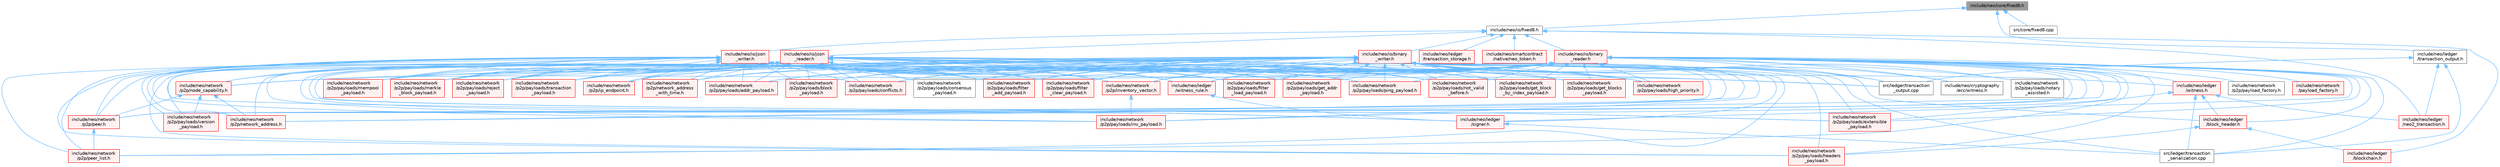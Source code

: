 digraph "include/neo/core/fixed8.h"
{
 // LATEX_PDF_SIZE
  bgcolor="transparent";
  edge [fontname=Helvetica,fontsize=10,labelfontname=Helvetica,labelfontsize=10];
  node [fontname=Helvetica,fontsize=10,shape=box,height=0.2,width=0.4];
  Node1 [id="Node000001",label="include/neo/core/fixed8.h",height=0.2,width=0.4,color="gray40", fillcolor="grey60", style="filled", fontcolor="black",tooltip=" "];
  Node1 -> Node2 [id="edge1_Node000001_Node000002",dir="back",color="steelblue1",style="solid",tooltip=" "];
  Node2 [id="Node000002",label="include/neo/io/fixed8.h",height=0.2,width=0.4,color="grey40", fillcolor="white", style="filled",URL="$io_2fixed8_8h.html",tooltip=" "];
  Node2 -> Node3 [id="edge2_Node000002_Node000003",dir="back",color="steelblue1",style="solid",tooltip=" "];
  Node3 [id="Node000003",label="include/neo/io/binary\l_reader.h",height=0.2,width=0.4,color="red", fillcolor="#FFF0F0", style="filled",URL="$binary__reader_8h.html",tooltip=" "];
  Node3 -> Node4 [id="edge3_Node000003_Node000004",dir="back",color="steelblue1",style="solid",tooltip=" "];
  Node4 [id="Node000004",label="include/neo/cryptography\l/ecc/witness.h",height=0.2,width=0.4,color="grey40", fillcolor="white", style="filled",URL="$cryptography_2ecc_2witness_8h.html",tooltip=" "];
  Node3 -> Node5 [id="edge4_Node000003_Node000005",dir="back",color="steelblue1",style="solid",tooltip=" "];
  Node5 [id="Node000005",label="include/neo/ledger\l/block_header.h",height=0.2,width=0.4,color="red", fillcolor="#FFF0F0", style="filled",URL="$block__header_8h.html",tooltip=" "];
  Node5 -> Node29 [id="edge5_Node000005_Node000029",dir="back",color="steelblue1",style="solid",tooltip=" "];
  Node29 [id="Node000029",label="include/neo/ledger\l/blockchain.h",height=0.2,width=0.4,color="red", fillcolor="#FFF0F0", style="filled",URL="$blockchain_8h.html",tooltip=" "];
  Node5 -> Node177 [id="edge6_Node000005_Node000177",dir="back",color="steelblue1",style="solid",tooltip=" "];
  Node177 [id="Node000177",label="include/neo/network\l/p2p/payloads/headers\l_payload.h",height=0.2,width=0.4,color="red", fillcolor="#FFF0F0", style="filled",URL="$headers__payload_8h.html",tooltip=" "];
  Node3 -> Node185 [id="edge7_Node000003_Node000185",dir="back",color="steelblue1",style="solid",tooltip=" "];
  Node185 [id="Node000185",label="include/neo/ledger\l/signer.h",height=0.2,width=0.4,color="red", fillcolor="#FFF0F0", style="filled",URL="$signer_8h.html",tooltip=" "];
  Node185 -> Node229 [id="edge8_Node000185_Node000229",dir="back",color="steelblue1",style="solid",tooltip=" "];
  Node229 [id="Node000229",label="src/ledger/transaction\l_serialization.cpp",height=0.2,width=0.4,color="grey40", fillcolor="white", style="filled",URL="$transaction__serialization_8cpp.html",tooltip=" "];
  Node3 -> Node237 [id="edge9_Node000003_Node000237",dir="back",color="steelblue1",style="solid",tooltip=" "];
  Node237 [id="Node000237",label="include/neo/ledger\l/witness.h",height=0.2,width=0.4,color="red", fillcolor="#FFF0F0", style="filled",URL="$ledger_2witness_8h.html",tooltip=" "];
  Node237 -> Node5 [id="edge10_Node000237_Node000005",dir="back",color="steelblue1",style="solid",tooltip=" "];
  Node237 -> Node238 [id="edge11_Node000237_Node000238",dir="back",color="steelblue1",style="solid",tooltip=" "];
  Node238 [id="Node000238",label="include/neo/ledger\l/neo2_transaction.h",height=0.2,width=0.4,color="red", fillcolor="#FFF0F0", style="filled",URL="$neo2__transaction_8h.html",tooltip=" "];
  Node237 -> Node240 [id="edge12_Node000237_Node000240",dir="back",color="steelblue1",style="solid",tooltip=" "];
  Node240 [id="Node000240",label="include/neo/network\l/p2p/payloads/extensible\l_payload.h",height=0.2,width=0.4,color="red", fillcolor="#FFF0F0", style="filled",URL="$p2p_2payloads_2extensible__payload_8h.html",tooltip=" "];
  Node237 -> Node229 [id="edge13_Node000237_Node000229",dir="back",color="steelblue1",style="solid",tooltip=" "];
  Node3 -> Node251 [id="edge14_Node000003_Node000251",dir="back",color="steelblue1",style="solid",tooltip=" "];
  Node251 [id="Node000251",label="include/neo/ledger\l/witness_rule.h",height=0.2,width=0.4,color="red", fillcolor="#FFF0F0", style="filled",URL="$witness__rule_8h.html",tooltip=" "];
  Node251 -> Node185 [id="edge15_Node000251_Node000185",dir="back",color="steelblue1",style="solid",tooltip=" "];
  Node3 -> Node253 [id="edge16_Node000003_Node000253",dir="back",color="steelblue1",style="solid",tooltip=" "];
  Node253 [id="Node000253",label="include/neo/network\l/p2p/inventory_vector.h",height=0.2,width=0.4,color="red", fillcolor="#FFF0F0", style="filled",URL="$p2p_2inventory__vector_8h.html",tooltip=" "];
  Node253 -> Node254 [id="edge17_Node000253_Node000254",dir="back",color="steelblue1",style="solid",tooltip=" "];
  Node254 [id="Node000254",label="include/neo/network\l/p2p/payloads/inv_payload.h",height=0.2,width=0.4,color="red", fillcolor="#FFF0F0", style="filled",URL="$inv__payload_8h.html",tooltip=" "];
  Node3 -> Node261 [id="edge18_Node000003_Node000261",dir="back",color="steelblue1",style="solid",tooltip=" "];
  Node261 [id="Node000261",label="include/neo/network\l/p2p/ip_endpoint.h",height=0.2,width=0.4,color="red", fillcolor="#FFF0F0", style="filled",URL="$p2p_2ip__endpoint_8h.html",tooltip=" "];
  Node3 -> Node263 [id="edge19_Node000003_Node000263",dir="back",color="steelblue1",style="solid",tooltip=" "];
  Node263 [id="Node000263",label="include/neo/network\l/p2p/network_address.h",height=0.2,width=0.4,color="red", fillcolor="#FFF0F0", style="filled",URL="$p2p_2network__address_8h.html",tooltip=" "];
  Node3 -> Node265 [id="edge20_Node000003_Node000265",dir="back",color="steelblue1",style="solid",tooltip=" "];
  Node265 [id="Node000265",label="include/neo/network\l/p2p/network_address\l_with_time.h",height=0.2,width=0.4,color="red", fillcolor="#FFF0F0", style="filled",URL="$network__address__with__time_8h.html",tooltip=" "];
  Node3 -> Node267 [id="edge21_Node000003_Node000267",dir="back",color="steelblue1",style="solid",tooltip=" "];
  Node267 [id="Node000267",label="include/neo/network\l/p2p/node_capability.h",height=0.2,width=0.4,color="red", fillcolor="#FFF0F0", style="filled",URL="$node__capability_8h.html",tooltip=" "];
  Node267 -> Node263 [id="edge22_Node000267_Node000263",dir="back",color="steelblue1",style="solid",tooltip=" "];
  Node267 -> Node268 [id="edge23_Node000267_Node000268",dir="back",color="steelblue1",style="solid",tooltip=" "];
  Node268 [id="Node000268",label="include/neo/network\l/p2p/payloads/version\l_payload.h",height=0.2,width=0.4,color="red", fillcolor="#FFF0F0", style="filled",URL="$version__payload_8h.html",tooltip=" "];
  Node267 -> Node271 [id="edge24_Node000267_Node000271",dir="back",color="steelblue1",style="solid",tooltip=" "];
  Node271 [id="Node000271",label="include/neo/network\l/p2p/peer.h",height=0.2,width=0.4,color="red", fillcolor="#FFF0F0", style="filled",URL="$peer_8h.html",tooltip=" "];
  Node271 -> Node272 [id="edge25_Node000271_Node000272",dir="back",color="steelblue1",style="solid",tooltip=" "];
  Node272 [id="Node000272",label="include/neo/network\l/p2p/peer_list.h",height=0.2,width=0.4,color="red", fillcolor="#FFF0F0", style="filled",URL="$peer__list_8h.html",tooltip=" "];
  Node3 -> Node276 [id="edge26_Node000003_Node000276",dir="back",color="steelblue1",style="solid",tooltip=" "];
  Node276 [id="Node000276",label="include/neo/network\l/p2p/payload_factory.h",height=0.2,width=0.4,color="grey40", fillcolor="white", style="filled",URL="$p2p_2payload__factory_8h.html",tooltip=" "];
  Node3 -> Node277 [id="edge27_Node000003_Node000277",dir="back",color="steelblue1",style="solid",tooltip=" "];
  Node277 [id="Node000277",label="include/neo/network\l/p2p/payloads/addr_payload.h",height=0.2,width=0.4,color="red", fillcolor="#FFF0F0", style="filled",URL="$addr__payload_8h.html",tooltip=" "];
  Node3 -> Node116 [id="edge28_Node000003_Node000116",dir="back",color="steelblue1",style="solid",tooltip=" "];
  Node116 [id="Node000116",label="include/neo/network\l/p2p/payloads/block\l_payload.h",height=0.2,width=0.4,color="red", fillcolor="#FFF0F0", style="filled",URL="$block__payload_8h.html",tooltip=" "];
  Node3 -> Node280 [id="edge29_Node000003_Node000280",dir="back",color="steelblue1",style="solid",tooltip=" "];
  Node280 [id="Node000280",label="include/neo/network\l/p2p/payloads/conflicts.h",height=0.2,width=0.4,color="red", fillcolor="#FFF0F0", style="filled",URL="$conflicts_8h.html",tooltip=" "];
  Node3 -> Node282 [id="edge30_Node000003_Node000282",dir="back",color="steelblue1",style="solid",tooltip=" "];
  Node282 [id="Node000282",label="include/neo/network\l/p2p/payloads/consensus\l_payload.h",height=0.2,width=0.4,color="grey40", fillcolor="white", style="filled",URL="$consensus__payload_8h.html",tooltip=" "];
  Node3 -> Node240 [id="edge31_Node000003_Node000240",dir="back",color="steelblue1",style="solid",tooltip=" "];
  Node3 -> Node283 [id="edge32_Node000003_Node000283",dir="back",color="steelblue1",style="solid",tooltip=" "];
  Node283 [id="Node000283",label="include/neo/network\l/p2p/payloads/filter\l_add_payload.h",height=0.2,width=0.4,color="red", fillcolor="#FFF0F0", style="filled",URL="$filter__add__payload_8h.html",tooltip=" "];
  Node3 -> Node285 [id="edge33_Node000003_Node000285",dir="back",color="steelblue1",style="solid",tooltip=" "];
  Node285 [id="Node000285",label="include/neo/network\l/p2p/payloads/filter\l_clear_payload.h",height=0.2,width=0.4,color="red", fillcolor="#FFF0F0", style="filled",URL="$filter__clear__payload_8h.html",tooltip=" "];
  Node3 -> Node287 [id="edge34_Node000003_Node000287",dir="back",color="steelblue1",style="solid",tooltip=" "];
  Node287 [id="Node000287",label="include/neo/network\l/p2p/payloads/filter\l_load_payload.h",height=0.2,width=0.4,color="red", fillcolor="#FFF0F0", style="filled",URL="$filter__load__payload_8h.html",tooltip=" "];
  Node3 -> Node289 [id="edge35_Node000003_Node000289",dir="back",color="steelblue1",style="solid",tooltip=" "];
  Node289 [id="Node000289",label="include/neo/network\l/p2p/payloads/get_addr\l_payload.h",height=0.2,width=0.4,color="red", fillcolor="#FFF0F0", style="filled",URL="$get__addr__payload_8h.html",tooltip=" "];
  Node3 -> Node291 [id="edge36_Node000003_Node000291",dir="back",color="steelblue1",style="solid",tooltip=" "];
  Node291 [id="Node000291",label="include/neo/network\l/p2p/payloads/get_block\l_by_index_payload.h",height=0.2,width=0.4,color="red", fillcolor="#FFF0F0", style="filled",URL="$get__block__by__index__payload_8h.html",tooltip=" "];
  Node3 -> Node293 [id="edge37_Node000003_Node000293",dir="back",color="steelblue1",style="solid",tooltip=" "];
  Node293 [id="Node000293",label="include/neo/network\l/p2p/payloads/get_blocks\l_payload.h",height=0.2,width=0.4,color="red", fillcolor="#FFF0F0", style="filled",URL="$get__blocks__payload_8h.html",tooltip=" "];
  Node3 -> Node177 [id="edge38_Node000003_Node000177",dir="back",color="steelblue1",style="solid",tooltip=" "];
  Node3 -> Node297 [id="edge39_Node000003_Node000297",dir="back",color="steelblue1",style="solid",tooltip=" "];
  Node297 [id="Node000297",label="include/neo/network\l/p2p/payloads/high_priority.h",height=0.2,width=0.4,color="red", fillcolor="#FFF0F0", style="filled",URL="$high__priority_8h.html",tooltip=" "];
  Node3 -> Node254 [id="edge40_Node000003_Node000254",dir="back",color="steelblue1",style="solid",tooltip=" "];
  Node3 -> Node299 [id="edge41_Node000003_Node000299",dir="back",color="steelblue1",style="solid",tooltip=" "];
  Node299 [id="Node000299",label="include/neo/network\l/p2p/payloads/mempool\l_payload.h",height=0.2,width=0.4,color="red", fillcolor="#FFF0F0", style="filled",URL="$mempool__payload_8h.html",tooltip=" "];
  Node3 -> Node244 [id="edge42_Node000003_Node000244",dir="back",color="steelblue1",style="solid",tooltip=" "];
  Node244 [id="Node000244",label="include/neo/network\l/p2p/payloads/merkle\l_block_payload.h",height=0.2,width=0.4,color="red", fillcolor="#FFF0F0", style="filled",URL="$merkle__block__payload_8h.html",tooltip=" "];
  Node3 -> Node301 [id="edge43_Node000003_Node000301",dir="back",color="steelblue1",style="solid",tooltip=" "];
  Node301 [id="Node000301",label="include/neo/network\l/p2p/payloads/not_valid\l_before.h",height=0.2,width=0.4,color="red", fillcolor="#FFF0F0", style="filled",URL="$not__valid__before_8h.html",tooltip=" "];
  Node3 -> Node303 [id="edge44_Node000003_Node000303",dir="back",color="steelblue1",style="solid",tooltip=" "];
  Node303 [id="Node000303",label="include/neo/network\l/p2p/payloads/notary\l_assisted.h",height=0.2,width=0.4,color="grey40", fillcolor="white", style="filled",URL="$notary__assisted_8h.html",tooltip=" "];
  Node3 -> Node304 [id="edge45_Node000003_Node000304",dir="back",color="steelblue1",style="solid",tooltip=" "];
  Node304 [id="Node000304",label="include/neo/network\l/p2p/payloads/ping_payload.h",height=0.2,width=0.4,color="red", fillcolor="#FFF0F0", style="filled",URL="$ping__payload_8h.html",tooltip=" "];
  Node3 -> Node307 [id="edge46_Node000003_Node000307",dir="back",color="steelblue1",style="solid",tooltip=" "];
  Node307 [id="Node000307",label="include/neo/network\l/p2p/payloads/reject\l_payload.h",height=0.2,width=0.4,color="red", fillcolor="#FFF0F0", style="filled",URL="$reject__payload_8h.html",tooltip=" "];
  Node3 -> Node230 [id="edge47_Node000003_Node000230",dir="back",color="steelblue1",style="solid",tooltip=" "];
  Node230 [id="Node000230",label="include/neo/network\l/p2p/payloads/transaction\l_payload.h",height=0.2,width=0.4,color="red", fillcolor="#FFF0F0", style="filled",URL="$transaction__payload_8h.html",tooltip=" "];
  Node3 -> Node268 [id="edge48_Node000003_Node000268",dir="back",color="steelblue1",style="solid",tooltip=" "];
  Node3 -> Node271 [id="edge49_Node000003_Node000271",dir="back",color="steelblue1",style="solid",tooltip=" "];
  Node3 -> Node272 [id="edge50_Node000003_Node000272",dir="back",color="steelblue1",style="solid",tooltip=" "];
  Node3 -> Node309 [id="edge51_Node000003_Node000309",dir="back",color="steelblue1",style="solid",tooltip=" "];
  Node309 [id="Node000309",label="include/neo/network\l/payload_factory.h",height=0.2,width=0.4,color="red", fillcolor="#FFF0F0", style="filled",URL="$payload__factory_8h.html",tooltip=" "];
  Node3 -> Node386 [id="edge52_Node000003_Node000386",dir="back",color="steelblue1",style="solid",tooltip=" "];
  Node386 [id="Node000386",label="src/ledger/transaction\l_output.cpp",height=0.2,width=0.4,color="grey40", fillcolor="white", style="filled",URL="$transaction__output_8cpp.html",tooltip=" "];
  Node3 -> Node229 [id="edge53_Node000003_Node000229",dir="back",color="steelblue1",style="solid",tooltip=" "];
  Node2 -> Node402 [id="edge54_Node000002_Node000402",dir="back",color="steelblue1",style="solid",tooltip=" "];
  Node402 [id="Node000402",label="include/neo/io/binary\l_writer.h",height=0.2,width=0.4,color="red", fillcolor="#FFF0F0", style="filled",URL="$binary__writer_8h.html",tooltip=" "];
  Node402 -> Node4 [id="edge55_Node000402_Node000004",dir="back",color="steelblue1",style="solid",tooltip=" "];
  Node402 -> Node5 [id="edge56_Node000402_Node000005",dir="back",color="steelblue1",style="solid",tooltip=" "];
  Node402 -> Node185 [id="edge57_Node000402_Node000185",dir="back",color="steelblue1",style="solid",tooltip=" "];
  Node402 -> Node237 [id="edge58_Node000402_Node000237",dir="back",color="steelblue1",style="solid",tooltip=" "];
  Node402 -> Node251 [id="edge59_Node000402_Node000251",dir="back",color="steelblue1",style="solid",tooltip=" "];
  Node402 -> Node253 [id="edge60_Node000402_Node000253",dir="back",color="steelblue1",style="solid",tooltip=" "];
  Node402 -> Node261 [id="edge61_Node000402_Node000261",dir="back",color="steelblue1",style="solid",tooltip=" "];
  Node402 -> Node263 [id="edge62_Node000402_Node000263",dir="back",color="steelblue1",style="solid",tooltip=" "];
  Node402 -> Node265 [id="edge63_Node000402_Node000265",dir="back",color="steelblue1",style="solid",tooltip=" "];
  Node402 -> Node267 [id="edge64_Node000402_Node000267",dir="back",color="steelblue1",style="solid",tooltip=" "];
  Node402 -> Node277 [id="edge65_Node000402_Node000277",dir="back",color="steelblue1",style="solid",tooltip=" "];
  Node402 -> Node116 [id="edge66_Node000402_Node000116",dir="back",color="steelblue1",style="solid",tooltip=" "];
  Node402 -> Node280 [id="edge67_Node000402_Node000280",dir="back",color="steelblue1",style="solid",tooltip=" "];
  Node402 -> Node282 [id="edge68_Node000402_Node000282",dir="back",color="steelblue1",style="solid",tooltip=" "];
  Node402 -> Node240 [id="edge69_Node000402_Node000240",dir="back",color="steelblue1",style="solid",tooltip=" "];
  Node402 -> Node283 [id="edge70_Node000402_Node000283",dir="back",color="steelblue1",style="solid",tooltip=" "];
  Node402 -> Node285 [id="edge71_Node000402_Node000285",dir="back",color="steelblue1",style="solid",tooltip=" "];
  Node402 -> Node287 [id="edge72_Node000402_Node000287",dir="back",color="steelblue1",style="solid",tooltip=" "];
  Node402 -> Node289 [id="edge73_Node000402_Node000289",dir="back",color="steelblue1",style="solid",tooltip=" "];
  Node402 -> Node291 [id="edge74_Node000402_Node000291",dir="back",color="steelblue1",style="solid",tooltip=" "];
  Node402 -> Node293 [id="edge75_Node000402_Node000293",dir="back",color="steelblue1",style="solid",tooltip=" "];
  Node402 -> Node177 [id="edge76_Node000402_Node000177",dir="back",color="steelblue1",style="solid",tooltip=" "];
  Node402 -> Node297 [id="edge77_Node000402_Node000297",dir="back",color="steelblue1",style="solid",tooltip=" "];
  Node402 -> Node254 [id="edge78_Node000402_Node000254",dir="back",color="steelblue1",style="solid",tooltip=" "];
  Node402 -> Node299 [id="edge79_Node000402_Node000299",dir="back",color="steelblue1",style="solid",tooltip=" "];
  Node402 -> Node244 [id="edge80_Node000402_Node000244",dir="back",color="steelblue1",style="solid",tooltip=" "];
  Node402 -> Node301 [id="edge81_Node000402_Node000301",dir="back",color="steelblue1",style="solid",tooltip=" "];
  Node402 -> Node303 [id="edge82_Node000402_Node000303",dir="back",color="steelblue1",style="solid",tooltip=" "];
  Node402 -> Node304 [id="edge83_Node000402_Node000304",dir="back",color="steelblue1",style="solid",tooltip=" "];
  Node402 -> Node307 [id="edge84_Node000402_Node000307",dir="back",color="steelblue1",style="solid",tooltip=" "];
  Node402 -> Node230 [id="edge85_Node000402_Node000230",dir="back",color="steelblue1",style="solid",tooltip=" "];
  Node402 -> Node268 [id="edge86_Node000402_Node000268",dir="back",color="steelblue1",style="solid",tooltip=" "];
  Node402 -> Node271 [id="edge87_Node000402_Node000271",dir="back",color="steelblue1",style="solid",tooltip=" "];
  Node402 -> Node272 [id="edge88_Node000402_Node000272",dir="back",color="steelblue1",style="solid",tooltip=" "];
  Node402 -> Node386 [id="edge89_Node000402_Node000386",dir="back",color="steelblue1",style="solid",tooltip=" "];
  Node402 -> Node229 [id="edge90_Node000402_Node000229",dir="back",color="steelblue1",style="solid",tooltip=" "];
  Node2 -> Node408 [id="edge91_Node000002_Node000408",dir="back",color="steelblue1",style="solid",tooltip=" "];
  Node408 [id="Node000408",label="include/neo/io/json\l_reader.h",height=0.2,width=0.4,color="red", fillcolor="#FFF0F0", style="filled",URL="$json__reader_8h.html",tooltip=" "];
  Node408 -> Node185 [id="edge92_Node000408_Node000185",dir="back",color="steelblue1",style="solid",tooltip=" "];
  Node408 -> Node251 [id="edge93_Node000408_Node000251",dir="back",color="steelblue1",style="solid",tooltip=" "];
  Node408 -> Node253 [id="edge94_Node000408_Node000253",dir="back",color="steelblue1",style="solid",tooltip=" "];
  Node408 -> Node261 [id="edge95_Node000408_Node000261",dir="back",color="steelblue1",style="solid",tooltip=" "];
  Node408 -> Node263 [id="edge96_Node000408_Node000263",dir="back",color="steelblue1",style="solid",tooltip=" "];
  Node408 -> Node265 [id="edge97_Node000408_Node000265",dir="back",color="steelblue1",style="solid",tooltip=" "];
  Node408 -> Node267 [id="edge98_Node000408_Node000267",dir="back",color="steelblue1",style="solid",tooltip=" "];
  Node408 -> Node277 [id="edge99_Node000408_Node000277",dir="back",color="steelblue1",style="solid",tooltip=" "];
  Node408 -> Node116 [id="edge100_Node000408_Node000116",dir="back",color="steelblue1",style="solid",tooltip=" "];
  Node408 -> Node280 [id="edge101_Node000408_Node000280",dir="back",color="steelblue1",style="solid",tooltip=" "];
  Node408 -> Node282 [id="edge102_Node000408_Node000282",dir="back",color="steelblue1",style="solid",tooltip=" "];
  Node408 -> Node240 [id="edge103_Node000408_Node000240",dir="back",color="steelblue1",style="solid",tooltip=" "];
  Node408 -> Node283 [id="edge104_Node000408_Node000283",dir="back",color="steelblue1",style="solid",tooltip=" "];
  Node408 -> Node285 [id="edge105_Node000408_Node000285",dir="back",color="steelblue1",style="solid",tooltip=" "];
  Node408 -> Node287 [id="edge106_Node000408_Node000287",dir="back",color="steelblue1",style="solid",tooltip=" "];
  Node408 -> Node289 [id="edge107_Node000408_Node000289",dir="back",color="steelblue1",style="solid",tooltip=" "];
  Node408 -> Node291 [id="edge108_Node000408_Node000291",dir="back",color="steelblue1",style="solid",tooltip=" "];
  Node408 -> Node293 [id="edge109_Node000408_Node000293",dir="back",color="steelblue1",style="solid",tooltip=" "];
  Node408 -> Node177 [id="edge110_Node000408_Node000177",dir="back",color="steelblue1",style="solid",tooltip=" "];
  Node408 -> Node297 [id="edge111_Node000408_Node000297",dir="back",color="steelblue1",style="solid",tooltip=" "];
  Node408 -> Node254 [id="edge112_Node000408_Node000254",dir="back",color="steelblue1",style="solid",tooltip=" "];
  Node408 -> Node299 [id="edge113_Node000408_Node000299",dir="back",color="steelblue1",style="solid",tooltip=" "];
  Node408 -> Node244 [id="edge114_Node000408_Node000244",dir="back",color="steelblue1",style="solid",tooltip=" "];
  Node408 -> Node301 [id="edge115_Node000408_Node000301",dir="back",color="steelblue1",style="solid",tooltip=" "];
  Node408 -> Node304 [id="edge116_Node000408_Node000304",dir="back",color="steelblue1",style="solid",tooltip=" "];
  Node408 -> Node307 [id="edge117_Node000408_Node000307",dir="back",color="steelblue1",style="solid",tooltip=" "];
  Node408 -> Node230 [id="edge118_Node000408_Node000230",dir="back",color="steelblue1",style="solid",tooltip=" "];
  Node408 -> Node268 [id="edge119_Node000408_Node000268",dir="back",color="steelblue1",style="solid",tooltip=" "];
  Node408 -> Node271 [id="edge120_Node000408_Node000271",dir="back",color="steelblue1",style="solid",tooltip=" "];
  Node408 -> Node272 [id="edge121_Node000408_Node000272",dir="back",color="steelblue1",style="solid",tooltip=" "];
  Node408 -> Node386 [id="edge122_Node000408_Node000386",dir="back",color="steelblue1",style="solid",tooltip=" "];
  Node2 -> Node415 [id="edge123_Node000002_Node000415",dir="back",color="steelblue1",style="solid",tooltip=" "];
  Node415 [id="Node000415",label="include/neo/io/json\l_writer.h",height=0.2,width=0.4,color="red", fillcolor="#FFF0F0", style="filled",URL="$json__writer_8h.html",tooltip=" "];
  Node415 -> Node185 [id="edge124_Node000415_Node000185",dir="back",color="steelblue1",style="solid",tooltip=" "];
  Node415 -> Node251 [id="edge125_Node000415_Node000251",dir="back",color="steelblue1",style="solid",tooltip=" "];
  Node415 -> Node253 [id="edge126_Node000415_Node000253",dir="back",color="steelblue1",style="solid",tooltip=" "];
  Node415 -> Node261 [id="edge127_Node000415_Node000261",dir="back",color="steelblue1",style="solid",tooltip=" "];
  Node415 -> Node263 [id="edge128_Node000415_Node000263",dir="back",color="steelblue1",style="solid",tooltip=" "];
  Node415 -> Node265 [id="edge129_Node000415_Node000265",dir="back",color="steelblue1",style="solid",tooltip=" "];
  Node415 -> Node267 [id="edge130_Node000415_Node000267",dir="back",color="steelblue1",style="solid",tooltip=" "];
  Node415 -> Node277 [id="edge131_Node000415_Node000277",dir="back",color="steelblue1",style="solid",tooltip=" "];
  Node415 -> Node116 [id="edge132_Node000415_Node000116",dir="back",color="steelblue1",style="solid",tooltip=" "];
  Node415 -> Node280 [id="edge133_Node000415_Node000280",dir="back",color="steelblue1",style="solid",tooltip=" "];
  Node415 -> Node282 [id="edge134_Node000415_Node000282",dir="back",color="steelblue1",style="solid",tooltip=" "];
  Node415 -> Node240 [id="edge135_Node000415_Node000240",dir="back",color="steelblue1",style="solid",tooltip=" "];
  Node415 -> Node283 [id="edge136_Node000415_Node000283",dir="back",color="steelblue1",style="solid",tooltip=" "];
  Node415 -> Node285 [id="edge137_Node000415_Node000285",dir="back",color="steelblue1",style="solid",tooltip=" "];
  Node415 -> Node287 [id="edge138_Node000415_Node000287",dir="back",color="steelblue1",style="solid",tooltip=" "];
  Node415 -> Node289 [id="edge139_Node000415_Node000289",dir="back",color="steelblue1",style="solid",tooltip=" "];
  Node415 -> Node291 [id="edge140_Node000415_Node000291",dir="back",color="steelblue1",style="solid",tooltip=" "];
  Node415 -> Node293 [id="edge141_Node000415_Node000293",dir="back",color="steelblue1",style="solid",tooltip=" "];
  Node415 -> Node177 [id="edge142_Node000415_Node000177",dir="back",color="steelblue1",style="solid",tooltip=" "];
  Node415 -> Node297 [id="edge143_Node000415_Node000297",dir="back",color="steelblue1",style="solid",tooltip=" "];
  Node415 -> Node254 [id="edge144_Node000415_Node000254",dir="back",color="steelblue1",style="solid",tooltip=" "];
  Node415 -> Node299 [id="edge145_Node000415_Node000299",dir="back",color="steelblue1",style="solid",tooltip=" "];
  Node415 -> Node244 [id="edge146_Node000415_Node000244",dir="back",color="steelblue1",style="solid",tooltip=" "];
  Node415 -> Node301 [id="edge147_Node000415_Node000301",dir="back",color="steelblue1",style="solid",tooltip=" "];
  Node415 -> Node304 [id="edge148_Node000415_Node000304",dir="back",color="steelblue1",style="solid",tooltip=" "];
  Node415 -> Node307 [id="edge149_Node000415_Node000307",dir="back",color="steelblue1",style="solid",tooltip=" "];
  Node415 -> Node230 [id="edge150_Node000415_Node000230",dir="back",color="steelblue1",style="solid",tooltip=" "];
  Node415 -> Node268 [id="edge151_Node000415_Node000268",dir="back",color="steelblue1",style="solid",tooltip=" "];
  Node415 -> Node271 [id="edge152_Node000415_Node000271",dir="back",color="steelblue1",style="solid",tooltip=" "];
  Node415 -> Node272 [id="edge153_Node000415_Node000272",dir="back",color="steelblue1",style="solid",tooltip=" "];
  Node415 -> Node386 [id="edge154_Node000415_Node000386",dir="back",color="steelblue1",style="solid",tooltip=" "];
  Node2 -> Node29 [id="edge155_Node000002_Node000029",dir="back",color="steelblue1",style="solid",tooltip=" "];
  Node2 -> Node238 [id="edge156_Node000002_Node000238",dir="back",color="steelblue1",style="solid",tooltip=" "];
  Node2 -> Node220 [id="edge157_Node000002_Node000220",dir="back",color="steelblue1",style="solid",tooltip=" "];
  Node220 [id="Node000220",label="include/neo/ledger\l/transaction_storage.h",height=0.2,width=0.4,color="red", fillcolor="#FFF0F0", style="filled",URL="$transaction__storage_8h.html",tooltip=" "];
  Node2 -> Node327 [id="edge158_Node000002_Node000327",dir="back",color="steelblue1",style="solid",tooltip=" "];
  Node327 [id="Node000327",label="include/neo/smartcontract\l/native/neo_token.h",height=0.2,width=0.4,color="red", fillcolor="#FFF0F0", style="filled",URL="$neo__token_8h.html",tooltip=" "];
  Node1 -> Node417 [id="edge159_Node000001_Node000417",dir="back",color="steelblue1",style="solid",tooltip=" "];
  Node417 [id="Node000417",label="include/neo/ledger\l/transaction_output.h",height=0.2,width=0.4,color="grey40", fillcolor="white", style="filled",URL="$transaction__output_8h.html",tooltip=" "];
  Node417 -> Node238 [id="edge160_Node000417_Node000238",dir="back",color="steelblue1",style="solid",tooltip=" "];
  Node417 -> Node386 [id="edge161_Node000417_Node000386",dir="back",color="steelblue1",style="solid",tooltip=" "];
  Node417 -> Node229 [id="edge162_Node000417_Node000229",dir="back",color="steelblue1",style="solid",tooltip=" "];
  Node1 -> Node418 [id="edge163_Node000001_Node000418",dir="back",color="steelblue1",style="solid",tooltip=" "];
  Node418 [id="Node000418",label="src/core/fixed8.cpp",height=0.2,width=0.4,color="grey40", fillcolor="white", style="filled",URL="$fixed8_8cpp.html",tooltip=" "];
}
